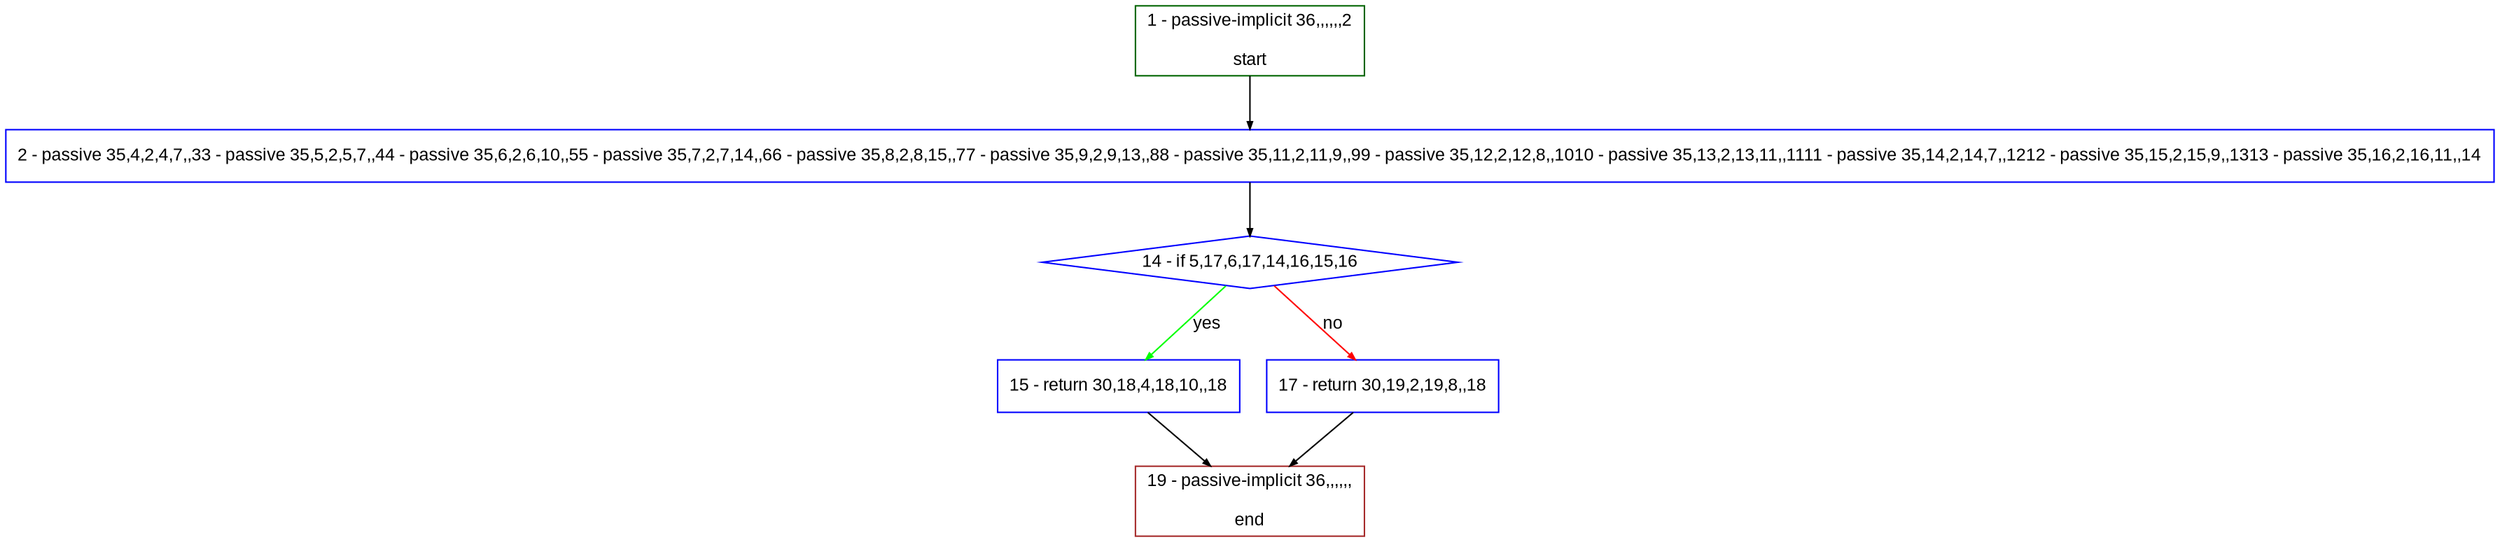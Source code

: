 digraph "" {
  graph [bgcolor="white", fillcolor="#FFFFCC", pack="true", packmode="clust", fontname="Arial", label="", fontsize="12", compound="true", style="rounded,filled"];
  node [node_initialized="no", fillcolor="white", fontname="Arial", label="", color="grey", fontsize="12", fixedsize="false", compound="true", shape="rectangle", style="filled"];
  edge [arrowtail="none", lhead="", fontcolor="black", fontname="Arial", label="", color="black", fontsize="12", arrowhead="normal", arrowsize="0.5", compound="true", ltail="", dir="forward"];
  __N1 [fillcolor="#ffffff", label="2 - passive 35,4,2,4,7,,33 - passive 35,5,2,5,7,,44 - passive 35,6,2,6,10,,55 - passive 35,7,2,7,14,,66 - passive 35,8,2,8,15,,77 - passive 35,9,2,9,13,,88 - passive 35,11,2,11,9,,99 - passive 35,12,2,12,8,,1010 - passive 35,13,2,13,11,,1111 - passive 35,14,2,14,7,,1212 - passive 35,15,2,15,9,,1313 - passive 35,16,2,16,11,,14", color="#0000ff", shape="box", style="filled"];
  __N2 [fillcolor="#ffffff", label="1 - passive-implicit 36,,,,,,2\n\nstart", color="#006400", shape="box", style="filled"];
  __N3 [fillcolor="#ffffff", label="14 - if 5,17,6,17,14,16,15,16", color="#0000ff", shape="diamond", style="filled"];
  __N4 [fillcolor="#ffffff", label="15 - return 30,18,4,18,10,,18", color="#0000ff", shape="box", style="filled"];
  __N5 [fillcolor="#ffffff", label="17 - return 30,19,2,19,8,,18", color="#0000ff", shape="box", style="filled"];
  __N6 [fillcolor="#ffffff", label="19 - passive-implicit 36,,,,,,\n\nend", color="#a52a2a", shape="box", style="filled"];
  __N2 -> __N1 [arrowtail="none", color="#000000", label="", arrowhead="normal", dir="forward"];
  __N1 -> __N3 [arrowtail="none", color="#000000", label="", arrowhead="normal", dir="forward"];
  __N3 -> __N4 [arrowtail="none", color="#00ff00", label="yes", arrowhead="normal", dir="forward"];
  __N3 -> __N5 [arrowtail="none", color="#ff0000", label="no", arrowhead="normal", dir="forward"];
  __N4 -> __N6 [arrowtail="none", color="#000000", label="", arrowhead="normal", dir="forward"];
  __N5 -> __N6 [arrowtail="none", color="#000000", label="", arrowhead="normal", dir="forward"];
}
